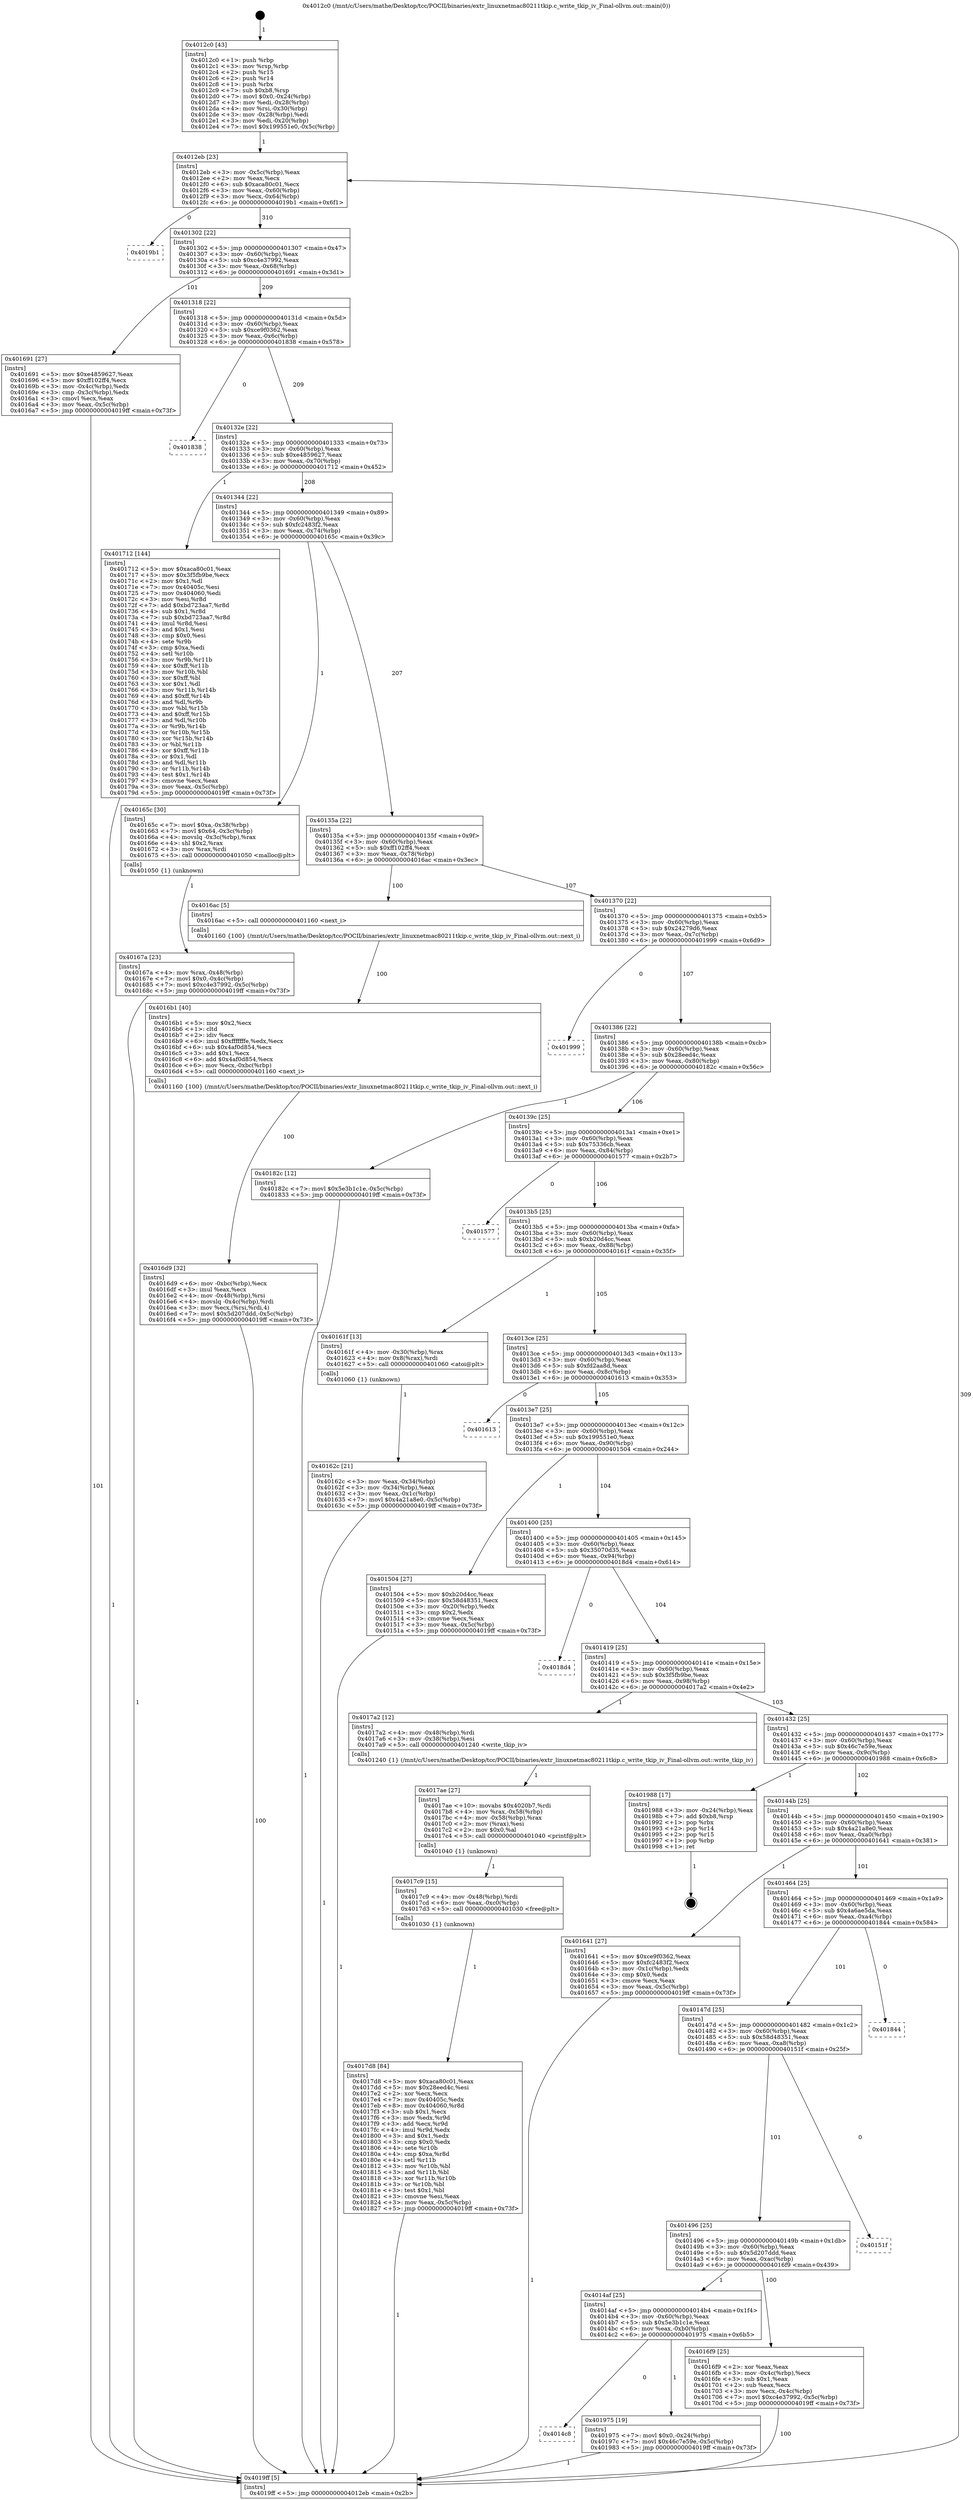 digraph "0x4012c0" {
  label = "0x4012c0 (/mnt/c/Users/mathe/Desktop/tcc/POCII/binaries/extr_linuxnetmac80211tkip.c_write_tkip_iv_Final-ollvm.out::main(0))"
  labelloc = "t"
  node[shape=record]

  Entry [label="",width=0.3,height=0.3,shape=circle,fillcolor=black,style=filled]
  "0x4012eb" [label="{
     0x4012eb [23]\l
     | [instrs]\l
     &nbsp;&nbsp;0x4012eb \<+3\>: mov -0x5c(%rbp),%eax\l
     &nbsp;&nbsp;0x4012ee \<+2\>: mov %eax,%ecx\l
     &nbsp;&nbsp;0x4012f0 \<+6\>: sub $0xaca80c01,%ecx\l
     &nbsp;&nbsp;0x4012f6 \<+3\>: mov %eax,-0x60(%rbp)\l
     &nbsp;&nbsp;0x4012f9 \<+3\>: mov %ecx,-0x64(%rbp)\l
     &nbsp;&nbsp;0x4012fc \<+6\>: je 00000000004019b1 \<main+0x6f1\>\l
  }"]
  "0x4019b1" [label="{
     0x4019b1\l
  }", style=dashed]
  "0x401302" [label="{
     0x401302 [22]\l
     | [instrs]\l
     &nbsp;&nbsp;0x401302 \<+5\>: jmp 0000000000401307 \<main+0x47\>\l
     &nbsp;&nbsp;0x401307 \<+3\>: mov -0x60(%rbp),%eax\l
     &nbsp;&nbsp;0x40130a \<+5\>: sub $0xc4e37992,%eax\l
     &nbsp;&nbsp;0x40130f \<+3\>: mov %eax,-0x68(%rbp)\l
     &nbsp;&nbsp;0x401312 \<+6\>: je 0000000000401691 \<main+0x3d1\>\l
  }"]
  Exit [label="",width=0.3,height=0.3,shape=circle,fillcolor=black,style=filled,peripheries=2]
  "0x401691" [label="{
     0x401691 [27]\l
     | [instrs]\l
     &nbsp;&nbsp;0x401691 \<+5\>: mov $0xe4859627,%eax\l
     &nbsp;&nbsp;0x401696 \<+5\>: mov $0xff102ff4,%ecx\l
     &nbsp;&nbsp;0x40169b \<+3\>: mov -0x4c(%rbp),%edx\l
     &nbsp;&nbsp;0x40169e \<+3\>: cmp -0x3c(%rbp),%edx\l
     &nbsp;&nbsp;0x4016a1 \<+3\>: cmovl %ecx,%eax\l
     &nbsp;&nbsp;0x4016a4 \<+3\>: mov %eax,-0x5c(%rbp)\l
     &nbsp;&nbsp;0x4016a7 \<+5\>: jmp 00000000004019ff \<main+0x73f\>\l
  }"]
  "0x401318" [label="{
     0x401318 [22]\l
     | [instrs]\l
     &nbsp;&nbsp;0x401318 \<+5\>: jmp 000000000040131d \<main+0x5d\>\l
     &nbsp;&nbsp;0x40131d \<+3\>: mov -0x60(%rbp),%eax\l
     &nbsp;&nbsp;0x401320 \<+5\>: sub $0xce9f0362,%eax\l
     &nbsp;&nbsp;0x401325 \<+3\>: mov %eax,-0x6c(%rbp)\l
     &nbsp;&nbsp;0x401328 \<+6\>: je 0000000000401838 \<main+0x578\>\l
  }"]
  "0x4014c8" [label="{
     0x4014c8\l
  }", style=dashed]
  "0x401838" [label="{
     0x401838\l
  }", style=dashed]
  "0x40132e" [label="{
     0x40132e [22]\l
     | [instrs]\l
     &nbsp;&nbsp;0x40132e \<+5\>: jmp 0000000000401333 \<main+0x73\>\l
     &nbsp;&nbsp;0x401333 \<+3\>: mov -0x60(%rbp),%eax\l
     &nbsp;&nbsp;0x401336 \<+5\>: sub $0xe4859627,%eax\l
     &nbsp;&nbsp;0x40133b \<+3\>: mov %eax,-0x70(%rbp)\l
     &nbsp;&nbsp;0x40133e \<+6\>: je 0000000000401712 \<main+0x452\>\l
  }"]
  "0x401975" [label="{
     0x401975 [19]\l
     | [instrs]\l
     &nbsp;&nbsp;0x401975 \<+7\>: movl $0x0,-0x24(%rbp)\l
     &nbsp;&nbsp;0x40197c \<+7\>: movl $0x46c7e59e,-0x5c(%rbp)\l
     &nbsp;&nbsp;0x401983 \<+5\>: jmp 00000000004019ff \<main+0x73f\>\l
  }"]
  "0x401712" [label="{
     0x401712 [144]\l
     | [instrs]\l
     &nbsp;&nbsp;0x401712 \<+5\>: mov $0xaca80c01,%eax\l
     &nbsp;&nbsp;0x401717 \<+5\>: mov $0x3f5fb9be,%ecx\l
     &nbsp;&nbsp;0x40171c \<+2\>: mov $0x1,%dl\l
     &nbsp;&nbsp;0x40171e \<+7\>: mov 0x40405c,%esi\l
     &nbsp;&nbsp;0x401725 \<+7\>: mov 0x404060,%edi\l
     &nbsp;&nbsp;0x40172c \<+3\>: mov %esi,%r8d\l
     &nbsp;&nbsp;0x40172f \<+7\>: add $0xbd723aa7,%r8d\l
     &nbsp;&nbsp;0x401736 \<+4\>: sub $0x1,%r8d\l
     &nbsp;&nbsp;0x40173a \<+7\>: sub $0xbd723aa7,%r8d\l
     &nbsp;&nbsp;0x401741 \<+4\>: imul %r8d,%esi\l
     &nbsp;&nbsp;0x401745 \<+3\>: and $0x1,%esi\l
     &nbsp;&nbsp;0x401748 \<+3\>: cmp $0x0,%esi\l
     &nbsp;&nbsp;0x40174b \<+4\>: sete %r9b\l
     &nbsp;&nbsp;0x40174f \<+3\>: cmp $0xa,%edi\l
     &nbsp;&nbsp;0x401752 \<+4\>: setl %r10b\l
     &nbsp;&nbsp;0x401756 \<+3\>: mov %r9b,%r11b\l
     &nbsp;&nbsp;0x401759 \<+4\>: xor $0xff,%r11b\l
     &nbsp;&nbsp;0x40175d \<+3\>: mov %r10b,%bl\l
     &nbsp;&nbsp;0x401760 \<+3\>: xor $0xff,%bl\l
     &nbsp;&nbsp;0x401763 \<+3\>: xor $0x1,%dl\l
     &nbsp;&nbsp;0x401766 \<+3\>: mov %r11b,%r14b\l
     &nbsp;&nbsp;0x401769 \<+4\>: and $0xff,%r14b\l
     &nbsp;&nbsp;0x40176d \<+3\>: and %dl,%r9b\l
     &nbsp;&nbsp;0x401770 \<+3\>: mov %bl,%r15b\l
     &nbsp;&nbsp;0x401773 \<+4\>: and $0xff,%r15b\l
     &nbsp;&nbsp;0x401777 \<+3\>: and %dl,%r10b\l
     &nbsp;&nbsp;0x40177a \<+3\>: or %r9b,%r14b\l
     &nbsp;&nbsp;0x40177d \<+3\>: or %r10b,%r15b\l
     &nbsp;&nbsp;0x401780 \<+3\>: xor %r15b,%r14b\l
     &nbsp;&nbsp;0x401783 \<+3\>: or %bl,%r11b\l
     &nbsp;&nbsp;0x401786 \<+4\>: xor $0xff,%r11b\l
     &nbsp;&nbsp;0x40178a \<+3\>: or $0x1,%dl\l
     &nbsp;&nbsp;0x40178d \<+3\>: and %dl,%r11b\l
     &nbsp;&nbsp;0x401790 \<+3\>: or %r11b,%r14b\l
     &nbsp;&nbsp;0x401793 \<+4\>: test $0x1,%r14b\l
     &nbsp;&nbsp;0x401797 \<+3\>: cmovne %ecx,%eax\l
     &nbsp;&nbsp;0x40179a \<+3\>: mov %eax,-0x5c(%rbp)\l
     &nbsp;&nbsp;0x40179d \<+5\>: jmp 00000000004019ff \<main+0x73f\>\l
  }"]
  "0x401344" [label="{
     0x401344 [22]\l
     | [instrs]\l
     &nbsp;&nbsp;0x401344 \<+5\>: jmp 0000000000401349 \<main+0x89\>\l
     &nbsp;&nbsp;0x401349 \<+3\>: mov -0x60(%rbp),%eax\l
     &nbsp;&nbsp;0x40134c \<+5\>: sub $0xfc2483f2,%eax\l
     &nbsp;&nbsp;0x401351 \<+3\>: mov %eax,-0x74(%rbp)\l
     &nbsp;&nbsp;0x401354 \<+6\>: je 000000000040165c \<main+0x39c\>\l
  }"]
  "0x4017d8" [label="{
     0x4017d8 [84]\l
     | [instrs]\l
     &nbsp;&nbsp;0x4017d8 \<+5\>: mov $0xaca80c01,%eax\l
     &nbsp;&nbsp;0x4017dd \<+5\>: mov $0x28eed4c,%esi\l
     &nbsp;&nbsp;0x4017e2 \<+2\>: xor %ecx,%ecx\l
     &nbsp;&nbsp;0x4017e4 \<+7\>: mov 0x40405c,%edx\l
     &nbsp;&nbsp;0x4017eb \<+8\>: mov 0x404060,%r8d\l
     &nbsp;&nbsp;0x4017f3 \<+3\>: sub $0x1,%ecx\l
     &nbsp;&nbsp;0x4017f6 \<+3\>: mov %edx,%r9d\l
     &nbsp;&nbsp;0x4017f9 \<+3\>: add %ecx,%r9d\l
     &nbsp;&nbsp;0x4017fc \<+4\>: imul %r9d,%edx\l
     &nbsp;&nbsp;0x401800 \<+3\>: and $0x1,%edx\l
     &nbsp;&nbsp;0x401803 \<+3\>: cmp $0x0,%edx\l
     &nbsp;&nbsp;0x401806 \<+4\>: sete %r10b\l
     &nbsp;&nbsp;0x40180a \<+4\>: cmp $0xa,%r8d\l
     &nbsp;&nbsp;0x40180e \<+4\>: setl %r11b\l
     &nbsp;&nbsp;0x401812 \<+3\>: mov %r10b,%bl\l
     &nbsp;&nbsp;0x401815 \<+3\>: and %r11b,%bl\l
     &nbsp;&nbsp;0x401818 \<+3\>: xor %r11b,%r10b\l
     &nbsp;&nbsp;0x40181b \<+3\>: or %r10b,%bl\l
     &nbsp;&nbsp;0x40181e \<+3\>: test $0x1,%bl\l
     &nbsp;&nbsp;0x401821 \<+3\>: cmovne %esi,%eax\l
     &nbsp;&nbsp;0x401824 \<+3\>: mov %eax,-0x5c(%rbp)\l
     &nbsp;&nbsp;0x401827 \<+5\>: jmp 00000000004019ff \<main+0x73f\>\l
  }"]
  "0x40165c" [label="{
     0x40165c [30]\l
     | [instrs]\l
     &nbsp;&nbsp;0x40165c \<+7\>: movl $0xa,-0x38(%rbp)\l
     &nbsp;&nbsp;0x401663 \<+7\>: movl $0x64,-0x3c(%rbp)\l
     &nbsp;&nbsp;0x40166a \<+4\>: movslq -0x3c(%rbp),%rax\l
     &nbsp;&nbsp;0x40166e \<+4\>: shl $0x2,%rax\l
     &nbsp;&nbsp;0x401672 \<+3\>: mov %rax,%rdi\l
     &nbsp;&nbsp;0x401675 \<+5\>: call 0000000000401050 \<malloc@plt\>\l
     | [calls]\l
     &nbsp;&nbsp;0x401050 \{1\} (unknown)\l
  }"]
  "0x40135a" [label="{
     0x40135a [22]\l
     | [instrs]\l
     &nbsp;&nbsp;0x40135a \<+5\>: jmp 000000000040135f \<main+0x9f\>\l
     &nbsp;&nbsp;0x40135f \<+3\>: mov -0x60(%rbp),%eax\l
     &nbsp;&nbsp;0x401362 \<+5\>: sub $0xff102ff4,%eax\l
     &nbsp;&nbsp;0x401367 \<+3\>: mov %eax,-0x78(%rbp)\l
     &nbsp;&nbsp;0x40136a \<+6\>: je 00000000004016ac \<main+0x3ec\>\l
  }"]
  "0x4017c9" [label="{
     0x4017c9 [15]\l
     | [instrs]\l
     &nbsp;&nbsp;0x4017c9 \<+4\>: mov -0x48(%rbp),%rdi\l
     &nbsp;&nbsp;0x4017cd \<+6\>: mov %eax,-0xc0(%rbp)\l
     &nbsp;&nbsp;0x4017d3 \<+5\>: call 0000000000401030 \<free@plt\>\l
     | [calls]\l
     &nbsp;&nbsp;0x401030 \{1\} (unknown)\l
  }"]
  "0x4016ac" [label="{
     0x4016ac [5]\l
     | [instrs]\l
     &nbsp;&nbsp;0x4016ac \<+5\>: call 0000000000401160 \<next_i\>\l
     | [calls]\l
     &nbsp;&nbsp;0x401160 \{100\} (/mnt/c/Users/mathe/Desktop/tcc/POCII/binaries/extr_linuxnetmac80211tkip.c_write_tkip_iv_Final-ollvm.out::next_i)\l
  }"]
  "0x401370" [label="{
     0x401370 [22]\l
     | [instrs]\l
     &nbsp;&nbsp;0x401370 \<+5\>: jmp 0000000000401375 \<main+0xb5\>\l
     &nbsp;&nbsp;0x401375 \<+3\>: mov -0x60(%rbp),%eax\l
     &nbsp;&nbsp;0x401378 \<+5\>: sub $0x24279d6,%eax\l
     &nbsp;&nbsp;0x40137d \<+3\>: mov %eax,-0x7c(%rbp)\l
     &nbsp;&nbsp;0x401380 \<+6\>: je 0000000000401999 \<main+0x6d9\>\l
  }"]
  "0x4017ae" [label="{
     0x4017ae [27]\l
     | [instrs]\l
     &nbsp;&nbsp;0x4017ae \<+10\>: movabs $0x4020b7,%rdi\l
     &nbsp;&nbsp;0x4017b8 \<+4\>: mov %rax,-0x58(%rbp)\l
     &nbsp;&nbsp;0x4017bc \<+4\>: mov -0x58(%rbp),%rax\l
     &nbsp;&nbsp;0x4017c0 \<+2\>: mov (%rax),%esi\l
     &nbsp;&nbsp;0x4017c2 \<+2\>: mov $0x0,%al\l
     &nbsp;&nbsp;0x4017c4 \<+5\>: call 0000000000401040 \<printf@plt\>\l
     | [calls]\l
     &nbsp;&nbsp;0x401040 \{1\} (unknown)\l
  }"]
  "0x401999" [label="{
     0x401999\l
  }", style=dashed]
  "0x401386" [label="{
     0x401386 [22]\l
     | [instrs]\l
     &nbsp;&nbsp;0x401386 \<+5\>: jmp 000000000040138b \<main+0xcb\>\l
     &nbsp;&nbsp;0x40138b \<+3\>: mov -0x60(%rbp),%eax\l
     &nbsp;&nbsp;0x40138e \<+5\>: sub $0x28eed4c,%eax\l
     &nbsp;&nbsp;0x401393 \<+3\>: mov %eax,-0x80(%rbp)\l
     &nbsp;&nbsp;0x401396 \<+6\>: je 000000000040182c \<main+0x56c\>\l
  }"]
  "0x4014af" [label="{
     0x4014af [25]\l
     | [instrs]\l
     &nbsp;&nbsp;0x4014af \<+5\>: jmp 00000000004014b4 \<main+0x1f4\>\l
     &nbsp;&nbsp;0x4014b4 \<+3\>: mov -0x60(%rbp),%eax\l
     &nbsp;&nbsp;0x4014b7 \<+5\>: sub $0x5e3b1c1e,%eax\l
     &nbsp;&nbsp;0x4014bc \<+6\>: mov %eax,-0xb0(%rbp)\l
     &nbsp;&nbsp;0x4014c2 \<+6\>: je 0000000000401975 \<main+0x6b5\>\l
  }"]
  "0x40182c" [label="{
     0x40182c [12]\l
     | [instrs]\l
     &nbsp;&nbsp;0x40182c \<+7\>: movl $0x5e3b1c1e,-0x5c(%rbp)\l
     &nbsp;&nbsp;0x401833 \<+5\>: jmp 00000000004019ff \<main+0x73f\>\l
  }"]
  "0x40139c" [label="{
     0x40139c [25]\l
     | [instrs]\l
     &nbsp;&nbsp;0x40139c \<+5\>: jmp 00000000004013a1 \<main+0xe1\>\l
     &nbsp;&nbsp;0x4013a1 \<+3\>: mov -0x60(%rbp),%eax\l
     &nbsp;&nbsp;0x4013a4 \<+5\>: sub $0x75336cb,%eax\l
     &nbsp;&nbsp;0x4013a9 \<+6\>: mov %eax,-0x84(%rbp)\l
     &nbsp;&nbsp;0x4013af \<+6\>: je 0000000000401577 \<main+0x2b7\>\l
  }"]
  "0x4016f9" [label="{
     0x4016f9 [25]\l
     | [instrs]\l
     &nbsp;&nbsp;0x4016f9 \<+2\>: xor %eax,%eax\l
     &nbsp;&nbsp;0x4016fb \<+3\>: mov -0x4c(%rbp),%ecx\l
     &nbsp;&nbsp;0x4016fe \<+3\>: sub $0x1,%eax\l
     &nbsp;&nbsp;0x401701 \<+2\>: sub %eax,%ecx\l
     &nbsp;&nbsp;0x401703 \<+3\>: mov %ecx,-0x4c(%rbp)\l
     &nbsp;&nbsp;0x401706 \<+7\>: movl $0xc4e37992,-0x5c(%rbp)\l
     &nbsp;&nbsp;0x40170d \<+5\>: jmp 00000000004019ff \<main+0x73f\>\l
  }"]
  "0x401577" [label="{
     0x401577\l
  }", style=dashed]
  "0x4013b5" [label="{
     0x4013b5 [25]\l
     | [instrs]\l
     &nbsp;&nbsp;0x4013b5 \<+5\>: jmp 00000000004013ba \<main+0xfa\>\l
     &nbsp;&nbsp;0x4013ba \<+3\>: mov -0x60(%rbp),%eax\l
     &nbsp;&nbsp;0x4013bd \<+5\>: sub $0xb20d4cc,%eax\l
     &nbsp;&nbsp;0x4013c2 \<+6\>: mov %eax,-0x88(%rbp)\l
     &nbsp;&nbsp;0x4013c8 \<+6\>: je 000000000040161f \<main+0x35f\>\l
  }"]
  "0x401496" [label="{
     0x401496 [25]\l
     | [instrs]\l
     &nbsp;&nbsp;0x401496 \<+5\>: jmp 000000000040149b \<main+0x1db\>\l
     &nbsp;&nbsp;0x40149b \<+3\>: mov -0x60(%rbp),%eax\l
     &nbsp;&nbsp;0x40149e \<+5\>: sub $0x5d207ddd,%eax\l
     &nbsp;&nbsp;0x4014a3 \<+6\>: mov %eax,-0xac(%rbp)\l
     &nbsp;&nbsp;0x4014a9 \<+6\>: je 00000000004016f9 \<main+0x439\>\l
  }"]
  "0x40161f" [label="{
     0x40161f [13]\l
     | [instrs]\l
     &nbsp;&nbsp;0x40161f \<+4\>: mov -0x30(%rbp),%rax\l
     &nbsp;&nbsp;0x401623 \<+4\>: mov 0x8(%rax),%rdi\l
     &nbsp;&nbsp;0x401627 \<+5\>: call 0000000000401060 \<atoi@plt\>\l
     | [calls]\l
     &nbsp;&nbsp;0x401060 \{1\} (unknown)\l
  }"]
  "0x4013ce" [label="{
     0x4013ce [25]\l
     | [instrs]\l
     &nbsp;&nbsp;0x4013ce \<+5\>: jmp 00000000004013d3 \<main+0x113\>\l
     &nbsp;&nbsp;0x4013d3 \<+3\>: mov -0x60(%rbp),%eax\l
     &nbsp;&nbsp;0x4013d6 \<+5\>: sub $0xfd2aa8d,%eax\l
     &nbsp;&nbsp;0x4013db \<+6\>: mov %eax,-0x8c(%rbp)\l
     &nbsp;&nbsp;0x4013e1 \<+6\>: je 0000000000401613 \<main+0x353\>\l
  }"]
  "0x40151f" [label="{
     0x40151f\l
  }", style=dashed]
  "0x401613" [label="{
     0x401613\l
  }", style=dashed]
  "0x4013e7" [label="{
     0x4013e7 [25]\l
     | [instrs]\l
     &nbsp;&nbsp;0x4013e7 \<+5\>: jmp 00000000004013ec \<main+0x12c\>\l
     &nbsp;&nbsp;0x4013ec \<+3\>: mov -0x60(%rbp),%eax\l
     &nbsp;&nbsp;0x4013ef \<+5\>: sub $0x199551e0,%eax\l
     &nbsp;&nbsp;0x4013f4 \<+6\>: mov %eax,-0x90(%rbp)\l
     &nbsp;&nbsp;0x4013fa \<+6\>: je 0000000000401504 \<main+0x244\>\l
  }"]
  "0x40147d" [label="{
     0x40147d [25]\l
     | [instrs]\l
     &nbsp;&nbsp;0x40147d \<+5\>: jmp 0000000000401482 \<main+0x1c2\>\l
     &nbsp;&nbsp;0x401482 \<+3\>: mov -0x60(%rbp),%eax\l
     &nbsp;&nbsp;0x401485 \<+5\>: sub $0x58d48351,%eax\l
     &nbsp;&nbsp;0x40148a \<+6\>: mov %eax,-0xa8(%rbp)\l
     &nbsp;&nbsp;0x401490 \<+6\>: je 000000000040151f \<main+0x25f\>\l
  }"]
  "0x401504" [label="{
     0x401504 [27]\l
     | [instrs]\l
     &nbsp;&nbsp;0x401504 \<+5\>: mov $0xb20d4cc,%eax\l
     &nbsp;&nbsp;0x401509 \<+5\>: mov $0x58d48351,%ecx\l
     &nbsp;&nbsp;0x40150e \<+3\>: mov -0x20(%rbp),%edx\l
     &nbsp;&nbsp;0x401511 \<+3\>: cmp $0x2,%edx\l
     &nbsp;&nbsp;0x401514 \<+3\>: cmovne %ecx,%eax\l
     &nbsp;&nbsp;0x401517 \<+3\>: mov %eax,-0x5c(%rbp)\l
     &nbsp;&nbsp;0x40151a \<+5\>: jmp 00000000004019ff \<main+0x73f\>\l
  }"]
  "0x401400" [label="{
     0x401400 [25]\l
     | [instrs]\l
     &nbsp;&nbsp;0x401400 \<+5\>: jmp 0000000000401405 \<main+0x145\>\l
     &nbsp;&nbsp;0x401405 \<+3\>: mov -0x60(%rbp),%eax\l
     &nbsp;&nbsp;0x401408 \<+5\>: sub $0x35070d35,%eax\l
     &nbsp;&nbsp;0x40140d \<+6\>: mov %eax,-0x94(%rbp)\l
     &nbsp;&nbsp;0x401413 \<+6\>: je 00000000004018d4 \<main+0x614\>\l
  }"]
  "0x4019ff" [label="{
     0x4019ff [5]\l
     | [instrs]\l
     &nbsp;&nbsp;0x4019ff \<+5\>: jmp 00000000004012eb \<main+0x2b\>\l
  }"]
  "0x4012c0" [label="{
     0x4012c0 [43]\l
     | [instrs]\l
     &nbsp;&nbsp;0x4012c0 \<+1\>: push %rbp\l
     &nbsp;&nbsp;0x4012c1 \<+3\>: mov %rsp,%rbp\l
     &nbsp;&nbsp;0x4012c4 \<+2\>: push %r15\l
     &nbsp;&nbsp;0x4012c6 \<+2\>: push %r14\l
     &nbsp;&nbsp;0x4012c8 \<+1\>: push %rbx\l
     &nbsp;&nbsp;0x4012c9 \<+7\>: sub $0xb8,%rsp\l
     &nbsp;&nbsp;0x4012d0 \<+7\>: movl $0x0,-0x24(%rbp)\l
     &nbsp;&nbsp;0x4012d7 \<+3\>: mov %edi,-0x28(%rbp)\l
     &nbsp;&nbsp;0x4012da \<+4\>: mov %rsi,-0x30(%rbp)\l
     &nbsp;&nbsp;0x4012de \<+3\>: mov -0x28(%rbp),%edi\l
     &nbsp;&nbsp;0x4012e1 \<+3\>: mov %edi,-0x20(%rbp)\l
     &nbsp;&nbsp;0x4012e4 \<+7\>: movl $0x199551e0,-0x5c(%rbp)\l
  }"]
  "0x40162c" [label="{
     0x40162c [21]\l
     | [instrs]\l
     &nbsp;&nbsp;0x40162c \<+3\>: mov %eax,-0x34(%rbp)\l
     &nbsp;&nbsp;0x40162f \<+3\>: mov -0x34(%rbp),%eax\l
     &nbsp;&nbsp;0x401632 \<+3\>: mov %eax,-0x1c(%rbp)\l
     &nbsp;&nbsp;0x401635 \<+7\>: movl $0x4a21a8e0,-0x5c(%rbp)\l
     &nbsp;&nbsp;0x40163c \<+5\>: jmp 00000000004019ff \<main+0x73f\>\l
  }"]
  "0x401844" [label="{
     0x401844\l
  }", style=dashed]
  "0x4018d4" [label="{
     0x4018d4\l
  }", style=dashed]
  "0x401419" [label="{
     0x401419 [25]\l
     | [instrs]\l
     &nbsp;&nbsp;0x401419 \<+5\>: jmp 000000000040141e \<main+0x15e\>\l
     &nbsp;&nbsp;0x40141e \<+3\>: mov -0x60(%rbp),%eax\l
     &nbsp;&nbsp;0x401421 \<+5\>: sub $0x3f5fb9be,%eax\l
     &nbsp;&nbsp;0x401426 \<+6\>: mov %eax,-0x98(%rbp)\l
     &nbsp;&nbsp;0x40142c \<+6\>: je 00000000004017a2 \<main+0x4e2\>\l
  }"]
  "0x4016d9" [label="{
     0x4016d9 [32]\l
     | [instrs]\l
     &nbsp;&nbsp;0x4016d9 \<+6\>: mov -0xbc(%rbp),%ecx\l
     &nbsp;&nbsp;0x4016df \<+3\>: imul %eax,%ecx\l
     &nbsp;&nbsp;0x4016e2 \<+4\>: mov -0x48(%rbp),%rsi\l
     &nbsp;&nbsp;0x4016e6 \<+4\>: movslq -0x4c(%rbp),%rdi\l
     &nbsp;&nbsp;0x4016ea \<+3\>: mov %ecx,(%rsi,%rdi,4)\l
     &nbsp;&nbsp;0x4016ed \<+7\>: movl $0x5d207ddd,-0x5c(%rbp)\l
     &nbsp;&nbsp;0x4016f4 \<+5\>: jmp 00000000004019ff \<main+0x73f\>\l
  }"]
  "0x4017a2" [label="{
     0x4017a2 [12]\l
     | [instrs]\l
     &nbsp;&nbsp;0x4017a2 \<+4\>: mov -0x48(%rbp),%rdi\l
     &nbsp;&nbsp;0x4017a6 \<+3\>: mov -0x38(%rbp),%esi\l
     &nbsp;&nbsp;0x4017a9 \<+5\>: call 0000000000401240 \<write_tkip_iv\>\l
     | [calls]\l
     &nbsp;&nbsp;0x401240 \{1\} (/mnt/c/Users/mathe/Desktop/tcc/POCII/binaries/extr_linuxnetmac80211tkip.c_write_tkip_iv_Final-ollvm.out::write_tkip_iv)\l
  }"]
  "0x401432" [label="{
     0x401432 [25]\l
     | [instrs]\l
     &nbsp;&nbsp;0x401432 \<+5\>: jmp 0000000000401437 \<main+0x177\>\l
     &nbsp;&nbsp;0x401437 \<+3\>: mov -0x60(%rbp),%eax\l
     &nbsp;&nbsp;0x40143a \<+5\>: sub $0x46c7e59e,%eax\l
     &nbsp;&nbsp;0x40143f \<+6\>: mov %eax,-0x9c(%rbp)\l
     &nbsp;&nbsp;0x401445 \<+6\>: je 0000000000401988 \<main+0x6c8\>\l
  }"]
  "0x4016b1" [label="{
     0x4016b1 [40]\l
     | [instrs]\l
     &nbsp;&nbsp;0x4016b1 \<+5\>: mov $0x2,%ecx\l
     &nbsp;&nbsp;0x4016b6 \<+1\>: cltd\l
     &nbsp;&nbsp;0x4016b7 \<+2\>: idiv %ecx\l
     &nbsp;&nbsp;0x4016b9 \<+6\>: imul $0xfffffffe,%edx,%ecx\l
     &nbsp;&nbsp;0x4016bf \<+6\>: sub $0x4af0d854,%ecx\l
     &nbsp;&nbsp;0x4016c5 \<+3\>: add $0x1,%ecx\l
     &nbsp;&nbsp;0x4016c8 \<+6\>: add $0x4af0d854,%ecx\l
     &nbsp;&nbsp;0x4016ce \<+6\>: mov %ecx,-0xbc(%rbp)\l
     &nbsp;&nbsp;0x4016d4 \<+5\>: call 0000000000401160 \<next_i\>\l
     | [calls]\l
     &nbsp;&nbsp;0x401160 \{100\} (/mnt/c/Users/mathe/Desktop/tcc/POCII/binaries/extr_linuxnetmac80211tkip.c_write_tkip_iv_Final-ollvm.out::next_i)\l
  }"]
  "0x401988" [label="{
     0x401988 [17]\l
     | [instrs]\l
     &nbsp;&nbsp;0x401988 \<+3\>: mov -0x24(%rbp),%eax\l
     &nbsp;&nbsp;0x40198b \<+7\>: add $0xb8,%rsp\l
     &nbsp;&nbsp;0x401992 \<+1\>: pop %rbx\l
     &nbsp;&nbsp;0x401993 \<+2\>: pop %r14\l
     &nbsp;&nbsp;0x401995 \<+2\>: pop %r15\l
     &nbsp;&nbsp;0x401997 \<+1\>: pop %rbp\l
     &nbsp;&nbsp;0x401998 \<+1\>: ret\l
  }"]
  "0x40144b" [label="{
     0x40144b [25]\l
     | [instrs]\l
     &nbsp;&nbsp;0x40144b \<+5\>: jmp 0000000000401450 \<main+0x190\>\l
     &nbsp;&nbsp;0x401450 \<+3\>: mov -0x60(%rbp),%eax\l
     &nbsp;&nbsp;0x401453 \<+5\>: sub $0x4a21a8e0,%eax\l
     &nbsp;&nbsp;0x401458 \<+6\>: mov %eax,-0xa0(%rbp)\l
     &nbsp;&nbsp;0x40145e \<+6\>: je 0000000000401641 \<main+0x381\>\l
  }"]
  "0x40167a" [label="{
     0x40167a [23]\l
     | [instrs]\l
     &nbsp;&nbsp;0x40167a \<+4\>: mov %rax,-0x48(%rbp)\l
     &nbsp;&nbsp;0x40167e \<+7\>: movl $0x0,-0x4c(%rbp)\l
     &nbsp;&nbsp;0x401685 \<+7\>: movl $0xc4e37992,-0x5c(%rbp)\l
     &nbsp;&nbsp;0x40168c \<+5\>: jmp 00000000004019ff \<main+0x73f\>\l
  }"]
  "0x401641" [label="{
     0x401641 [27]\l
     | [instrs]\l
     &nbsp;&nbsp;0x401641 \<+5\>: mov $0xce9f0362,%eax\l
     &nbsp;&nbsp;0x401646 \<+5\>: mov $0xfc2483f2,%ecx\l
     &nbsp;&nbsp;0x40164b \<+3\>: mov -0x1c(%rbp),%edx\l
     &nbsp;&nbsp;0x40164e \<+3\>: cmp $0x0,%edx\l
     &nbsp;&nbsp;0x401651 \<+3\>: cmove %ecx,%eax\l
     &nbsp;&nbsp;0x401654 \<+3\>: mov %eax,-0x5c(%rbp)\l
     &nbsp;&nbsp;0x401657 \<+5\>: jmp 00000000004019ff \<main+0x73f\>\l
  }"]
  "0x401464" [label="{
     0x401464 [25]\l
     | [instrs]\l
     &nbsp;&nbsp;0x401464 \<+5\>: jmp 0000000000401469 \<main+0x1a9\>\l
     &nbsp;&nbsp;0x401469 \<+3\>: mov -0x60(%rbp),%eax\l
     &nbsp;&nbsp;0x40146c \<+5\>: sub $0x4a6ae5da,%eax\l
     &nbsp;&nbsp;0x401471 \<+6\>: mov %eax,-0xa4(%rbp)\l
     &nbsp;&nbsp;0x401477 \<+6\>: je 0000000000401844 \<main+0x584\>\l
  }"]
  Entry -> "0x4012c0" [label=" 1"]
  "0x4012eb" -> "0x4019b1" [label=" 0"]
  "0x4012eb" -> "0x401302" [label=" 310"]
  "0x401988" -> Exit [label=" 1"]
  "0x401302" -> "0x401691" [label=" 101"]
  "0x401302" -> "0x401318" [label=" 209"]
  "0x401975" -> "0x4019ff" [label=" 1"]
  "0x401318" -> "0x401838" [label=" 0"]
  "0x401318" -> "0x40132e" [label=" 209"]
  "0x4014af" -> "0x4014c8" [label=" 0"]
  "0x40132e" -> "0x401712" [label=" 1"]
  "0x40132e" -> "0x401344" [label=" 208"]
  "0x4014af" -> "0x401975" [label=" 1"]
  "0x401344" -> "0x40165c" [label=" 1"]
  "0x401344" -> "0x40135a" [label=" 207"]
  "0x40182c" -> "0x4019ff" [label=" 1"]
  "0x40135a" -> "0x4016ac" [label=" 100"]
  "0x40135a" -> "0x401370" [label=" 107"]
  "0x4017d8" -> "0x4019ff" [label=" 1"]
  "0x401370" -> "0x401999" [label=" 0"]
  "0x401370" -> "0x401386" [label=" 107"]
  "0x4017c9" -> "0x4017d8" [label=" 1"]
  "0x401386" -> "0x40182c" [label=" 1"]
  "0x401386" -> "0x40139c" [label=" 106"]
  "0x4017ae" -> "0x4017c9" [label=" 1"]
  "0x40139c" -> "0x401577" [label=" 0"]
  "0x40139c" -> "0x4013b5" [label=" 106"]
  "0x4017a2" -> "0x4017ae" [label=" 1"]
  "0x4013b5" -> "0x40161f" [label=" 1"]
  "0x4013b5" -> "0x4013ce" [label=" 105"]
  "0x4016f9" -> "0x4019ff" [label=" 100"]
  "0x4013ce" -> "0x401613" [label=" 0"]
  "0x4013ce" -> "0x4013e7" [label=" 105"]
  "0x401496" -> "0x4014af" [label=" 1"]
  "0x4013e7" -> "0x401504" [label=" 1"]
  "0x4013e7" -> "0x401400" [label=" 104"]
  "0x401504" -> "0x4019ff" [label=" 1"]
  "0x4012c0" -> "0x4012eb" [label=" 1"]
  "0x4019ff" -> "0x4012eb" [label=" 309"]
  "0x40161f" -> "0x40162c" [label=" 1"]
  "0x40162c" -> "0x4019ff" [label=" 1"]
  "0x401712" -> "0x4019ff" [label=" 1"]
  "0x401400" -> "0x4018d4" [label=" 0"]
  "0x401400" -> "0x401419" [label=" 104"]
  "0x40147d" -> "0x401496" [label=" 101"]
  "0x401419" -> "0x4017a2" [label=" 1"]
  "0x401419" -> "0x401432" [label=" 103"]
  "0x401496" -> "0x4016f9" [label=" 100"]
  "0x401432" -> "0x401988" [label=" 1"]
  "0x401432" -> "0x40144b" [label=" 102"]
  "0x401464" -> "0x40147d" [label=" 101"]
  "0x40144b" -> "0x401641" [label=" 1"]
  "0x40144b" -> "0x401464" [label=" 101"]
  "0x401641" -> "0x4019ff" [label=" 1"]
  "0x40165c" -> "0x40167a" [label=" 1"]
  "0x40167a" -> "0x4019ff" [label=" 1"]
  "0x401691" -> "0x4019ff" [label=" 101"]
  "0x4016ac" -> "0x4016b1" [label=" 100"]
  "0x4016b1" -> "0x4016d9" [label=" 100"]
  "0x4016d9" -> "0x4019ff" [label=" 100"]
  "0x40147d" -> "0x40151f" [label=" 0"]
  "0x401464" -> "0x401844" [label=" 0"]
}
